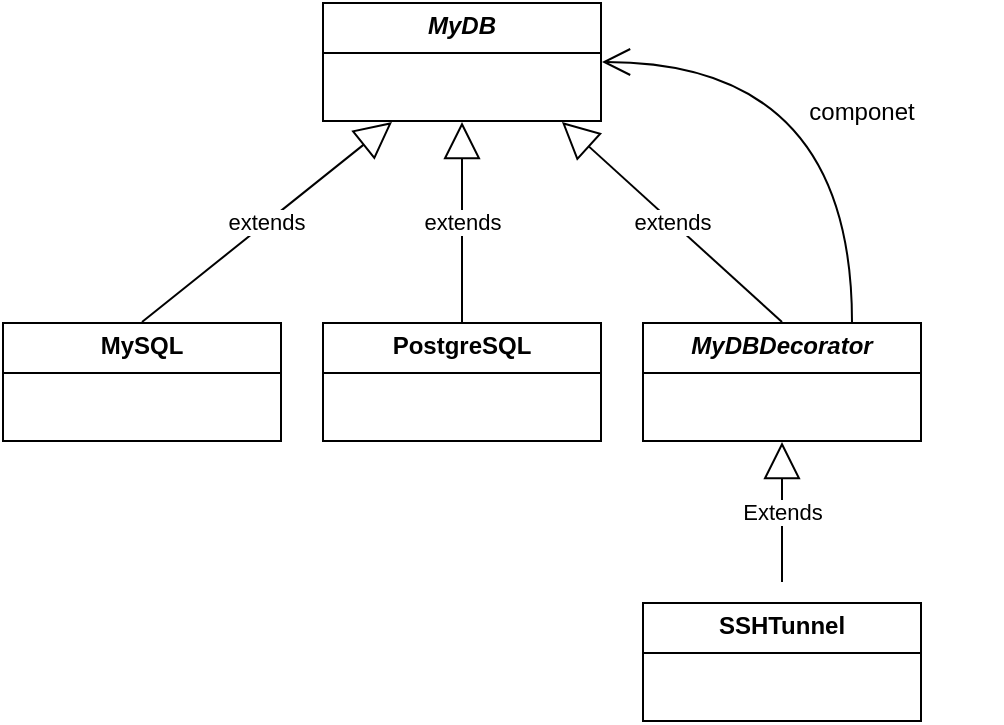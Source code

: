 <mxfile version="24.4.8" type="github">
  <diagram name="第 1 页" id="8GK0GSkTZzhUc8XsvCqZ">
    <mxGraphModel dx="945" dy="502" grid="1" gridSize="10" guides="1" tooltips="1" connect="1" arrows="1" fold="1" page="1" pageScale="1" pageWidth="827" pageHeight="1169" math="0" shadow="0">
      <root>
        <mxCell id="0" />
        <mxCell id="1" parent="0" />
        <mxCell id="oODptyy7w_UKJDqjel0--1" value="&lt;p style=&quot;margin:0px;margin-top:4px;text-align:center;&quot;&gt;&lt;b&gt;&lt;i&gt;&lt;font&gt;MyDB&lt;/font&gt;&lt;/i&gt;&lt;/b&gt;&lt;/p&gt;&lt;hr style=&quot;border-style:solid;&quot; size=&quot;1&quot;&gt;&lt;div style=&quot;height:2px;&quot;&gt;&lt;/div&gt;" style="verticalAlign=top;align=left;overflow=fill;html=1;whiteSpace=wrap;fontFamily=Helvetica;labelBorderColor=default;opacity=0;" parent="1" vertex="1">
          <mxGeometry x="240" y="100" width="140" height="60" as="geometry" />
        </mxCell>
        <mxCell id="oODptyy7w_UKJDqjel0--4" value="&lt;p style=&quot;margin:0px;margin-top:4px;text-align:center;&quot;&gt;&lt;b&gt;MySQL&lt;/b&gt;&lt;/p&gt;&lt;hr size=&quot;1&quot; style=&quot;border-style:solid;&quot;&gt;&lt;div style=&quot;height:2px;&quot;&gt;&lt;/div&gt;" style="verticalAlign=top;align=left;overflow=fill;html=1;whiteSpace=wrap;opacity=0;strokeColor=default;fontFamily=Helvetica;fontSize=12;fontColor=default;labelBorderColor=default;fillColor=default;" parent="1" vertex="1">
          <mxGeometry x="80" y="260" width="140" height="60" as="geometry" />
        </mxCell>
        <mxCell id="oODptyy7w_UKJDqjel0--5" value="&lt;p style=&quot;margin:0px;margin-top:4px;text-align:center;&quot;&gt;&lt;b&gt;PostgreSQL&lt;/b&gt;&lt;/p&gt;&lt;hr size=&quot;1&quot; style=&quot;border-style:solid;&quot;&gt;&lt;div style=&quot;height:2px;&quot;&gt;&lt;/div&gt;" style="verticalAlign=top;align=left;overflow=fill;html=1;whiteSpace=wrap;opacity=0;strokeColor=default;fontFamily=Helvetica;fontSize=12;fontColor=default;labelBorderColor=default;fillColor=default;" parent="1" vertex="1">
          <mxGeometry x="240" y="260" width="140" height="60" as="geometry" />
        </mxCell>
        <mxCell id="oODptyy7w_UKJDqjel0--6" value="&lt;p style=&quot;margin:0px;margin-top:4px;text-align:center;&quot;&gt;&lt;b&gt;&lt;i&gt;&lt;font&gt;MyDBDecorator&lt;/font&gt;&lt;/i&gt;&lt;/b&gt;&lt;/p&gt;&lt;hr style=&quot;border-style:solid;&quot; size=&quot;1&quot;&gt;&lt;div style=&quot;height:2px;&quot;&gt;&lt;/div&gt;" style="verticalAlign=top;align=left;overflow=fill;html=1;whiteSpace=wrap;fontFamily=Helvetica;labelBorderColor=default;opacity=0;" parent="1" vertex="1">
          <mxGeometry x="400" y="260" width="140" height="60" as="geometry" />
        </mxCell>
        <mxCell id="oODptyy7w_UKJDqjel0--7" value="&lt;p style=&quot;margin:0px;margin-top:4px;text-align:center;&quot;&gt;&lt;b&gt;SSHTunnel&lt;/b&gt;&lt;/p&gt;&lt;hr size=&quot;1&quot; style=&quot;border-style:solid;&quot;&gt;&lt;div style=&quot;height:2px;&quot;&gt;&lt;/div&gt;" style="verticalAlign=top;align=left;overflow=fill;html=1;whiteSpace=wrap;strokeColor=default;opacity=0;fontFamily=Helvetica;fontSize=12;fontColor=default;labelBorderColor=default;fillColor=default;" parent="1" vertex="1">
          <mxGeometry x="400" y="400" width="140" height="60" as="geometry" />
        </mxCell>
        <mxCell id="oODptyy7w_UKJDqjel0--8" value="extends" style="endArrow=block;endSize=16;endFill=0;html=1;rounded=0;entryX=0.25;entryY=1;entryDx=0;entryDy=0;exitX=0.5;exitY=0;exitDx=0;exitDy=0;" parent="1" source="oODptyy7w_UKJDqjel0--4" target="oODptyy7w_UKJDqjel0--1" edge="1">
          <mxGeometry width="160" relative="1" as="geometry">
            <mxPoint x="150" y="250" as="sourcePoint" />
            <mxPoint x="200" y="130" as="targetPoint" />
          </mxGeometry>
        </mxCell>
        <mxCell id="oODptyy7w_UKJDqjel0--9" value="extends" style="endArrow=block;endSize=16;endFill=0;html=1;rounded=0;exitX=0.5;exitY=0;exitDx=0;exitDy=0;entryX=0.5;entryY=1;entryDx=0;entryDy=0;" parent="1" source="oODptyy7w_UKJDqjel0--5" target="oODptyy7w_UKJDqjel0--1" edge="1">
          <mxGeometry width="160" relative="1" as="geometry">
            <mxPoint x="350" y="160" as="sourcePoint" />
            <mxPoint x="240" y="200" as="targetPoint" />
          </mxGeometry>
        </mxCell>
        <mxCell id="oODptyy7w_UKJDqjel0--10" value="extends" style="endArrow=block;endSize=16;endFill=0;html=1;rounded=0;entryX=0.857;entryY=1;entryDx=0;entryDy=0;entryPerimeter=0;exitX=0.5;exitY=0;exitDx=0;exitDy=0;" parent="1" source="oODptyy7w_UKJDqjel0--6" target="oODptyy7w_UKJDqjel0--1" edge="1">
          <mxGeometry width="160" relative="1" as="geometry">
            <mxPoint x="340" y="160" as="sourcePoint" />
            <mxPoint x="500" y="160" as="targetPoint" />
          </mxGeometry>
        </mxCell>
        <mxCell id="oODptyy7w_UKJDqjel0--11" value="Extends" style="endArrow=block;endSize=16;endFill=0;html=1;rounded=0;entryX=0.5;entryY=1;entryDx=0;entryDy=0;" parent="1" target="oODptyy7w_UKJDqjel0--6" edge="1">
          <mxGeometry width="160" relative="1" as="geometry">
            <mxPoint x="470" y="390" as="sourcePoint" />
            <mxPoint x="430" y="370" as="targetPoint" />
          </mxGeometry>
        </mxCell>
        <mxCell id="oODptyy7w_UKJDqjel0--13" value="componet" style="text;html=1;align=center;verticalAlign=middle;whiteSpace=wrap;rounded=0;" parent="1" vertex="1">
          <mxGeometry x="440" y="140" width="140" height="30" as="geometry" />
        </mxCell>
        <mxCell id="oODptyy7w_UKJDqjel0--15" value="" style="endArrow=open;endFill=1;endSize=12;html=1;rounded=0;exitX=0.75;exitY=0;exitDx=0;exitDy=0;entryX=1;entryY=0.5;entryDx=0;entryDy=0;edgeStyle=orthogonalEdgeStyle;curved=1;" parent="1" source="oODptyy7w_UKJDqjel0--6" target="oODptyy7w_UKJDqjel0--1" edge="1">
          <mxGeometry width="160" relative="1" as="geometry">
            <mxPoint x="520" y="210" as="sourcePoint" />
            <mxPoint x="680" y="210" as="targetPoint" />
          </mxGeometry>
        </mxCell>
      </root>
    </mxGraphModel>
  </diagram>
</mxfile>
